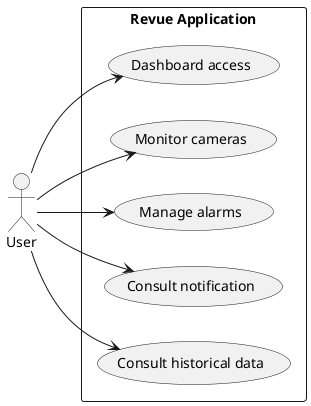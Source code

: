 @startuml
left to right direction
actor "User" as fc
rectangle "Revue Application" {
  usecase "Dashboard access" as UC1
  usecase "Monitor cameras" as UC2
  usecase "Manage alarms" as UC3
  usecase "Consult notification" as UC4
  usecase "Consult historical data" as UC5
}
fc --> UC1
fc --> UC2
fc --> UC3
fc --> UC4
fc --> UC5
@enduml
